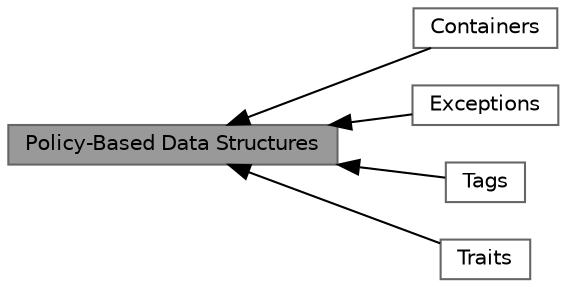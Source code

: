 digraph "Policy-Based Data Structures"
{
 // LATEX_PDF_SIZE
  bgcolor="transparent";
  edge [fontname=Helvetica,fontsize=10,labelfontname=Helvetica,labelfontsize=10];
  node [fontname=Helvetica,fontsize=10,shape=box,height=0.2,width=0.4];
  rankdir=LR;
  Node2 [id="Node000002",label="Containers",height=0.2,width=0.4,color="grey40", fillcolor="white", style="filled",URL="$group__containers-pbds.html",tooltip=" "];
  Node3 [id="Node000003",label="Exceptions",height=0.2,width=0.4,color="grey40", fillcolor="white", style="filled",URL="$group__exceptions-pbds.html",tooltip=" "];
  Node1 [id="Node000001",label="Policy-Based Data Structures",height=0.2,width=0.4,color="gray40", fillcolor="grey60", style="filled", fontcolor="black",tooltip=" "];
  Node4 [id="Node000004",label="Tags",height=0.2,width=0.4,color="grey40", fillcolor="white", style="filled",URL="$group__tags.html",tooltip=" "];
  Node5 [id="Node000005",label="Traits",height=0.2,width=0.4,color="grey40", fillcolor="white", style="filled",URL="$group__traits.html",tooltip=" "];
  Node1->Node2 [shape=plaintext, dir="back", style="solid"];
  Node1->Node3 [shape=plaintext, dir="back", style="solid"];
  Node1->Node4 [shape=plaintext, dir="back", style="solid"];
  Node1->Node5 [shape=plaintext, dir="back", style="solid"];
}
